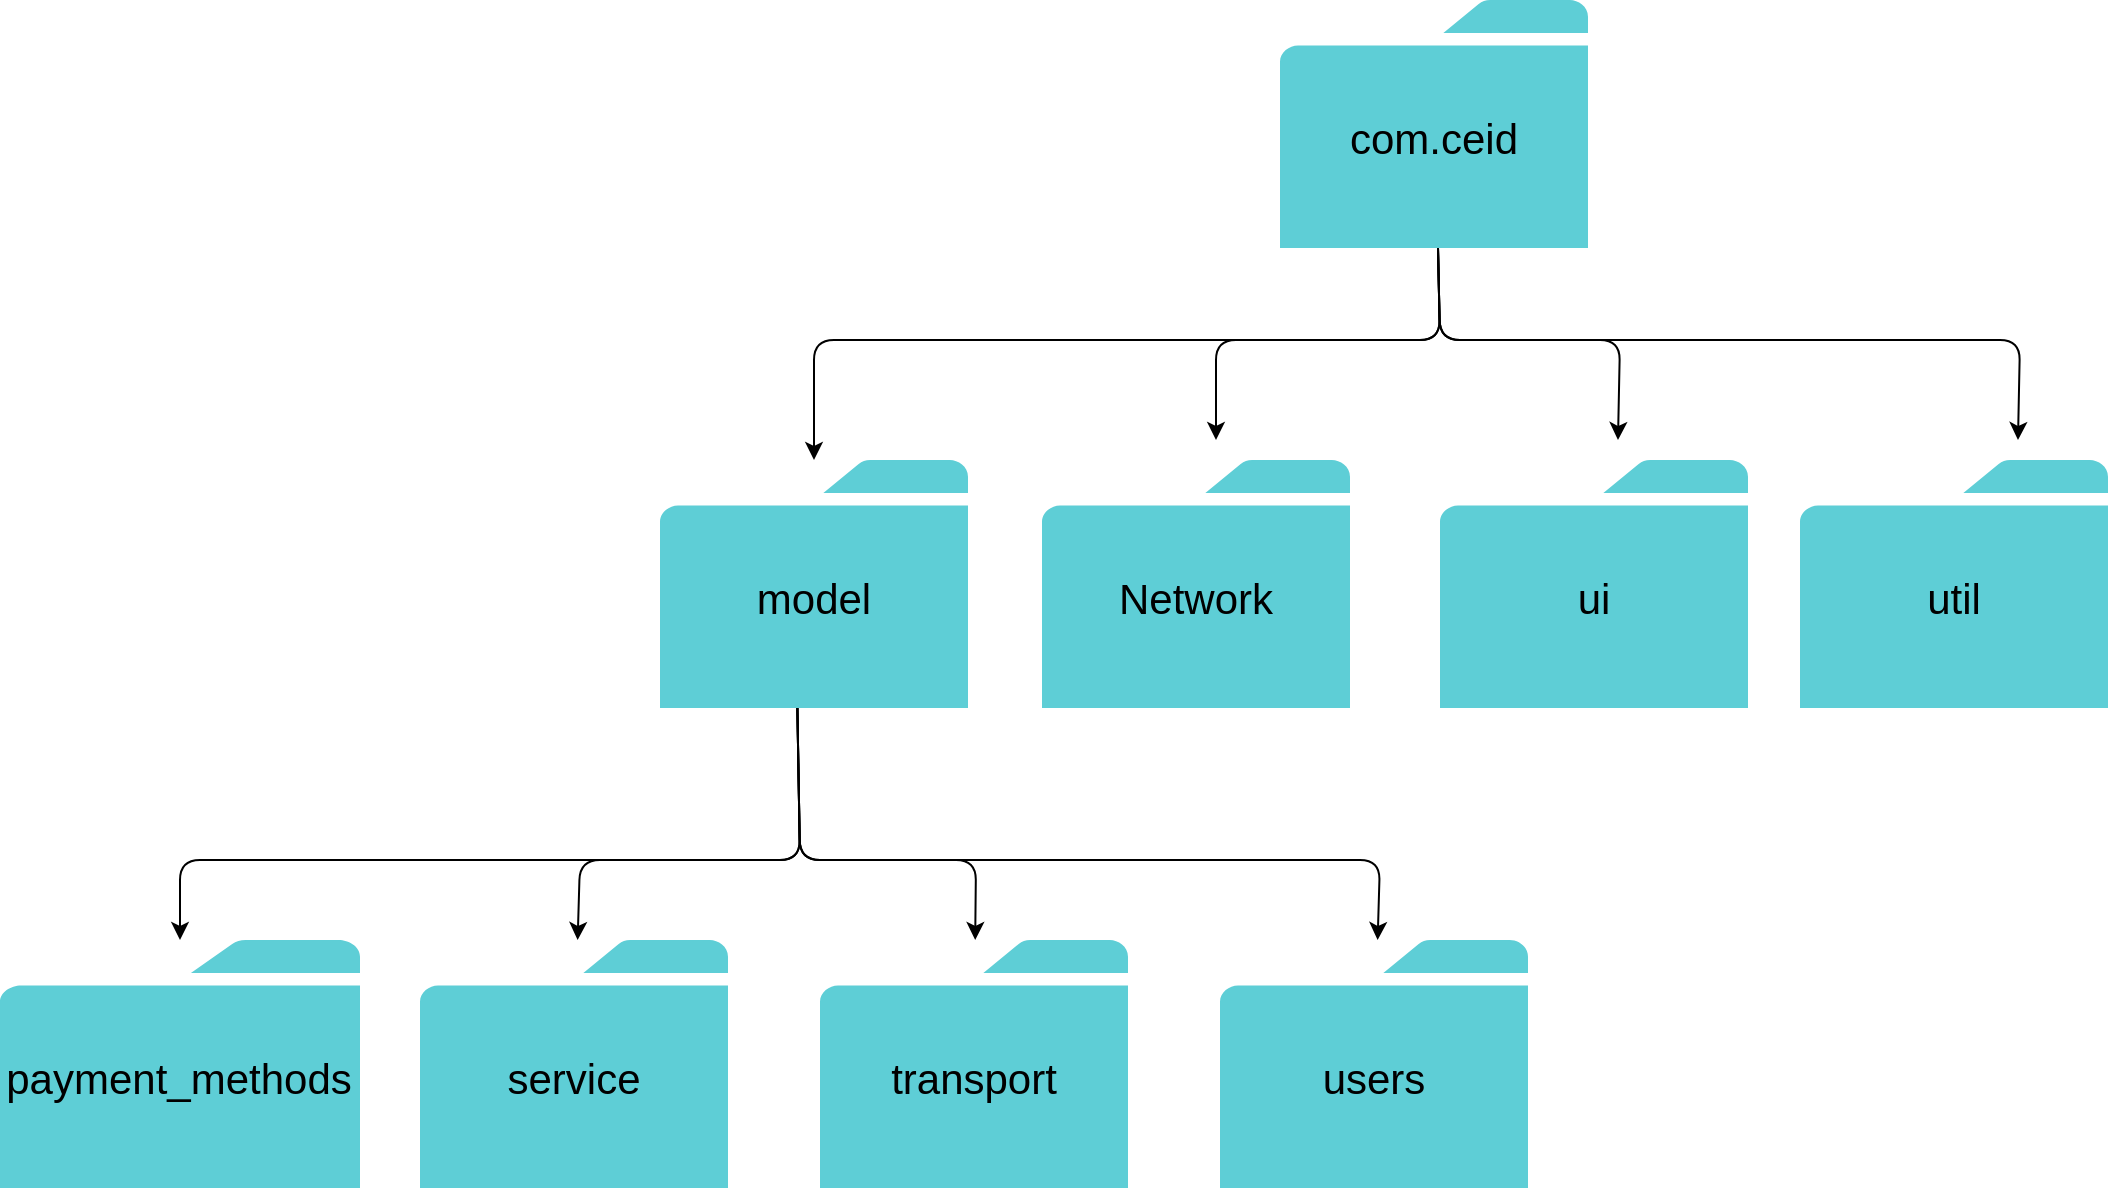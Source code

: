 <mxfile>
    <diagram id="KSrTSbuZyo7o0KmYpm7q" name="Page-1">
        <mxGraphModel dx="1541" dy="634" grid="1" gridSize="10" guides="1" tooltips="1" connect="1" arrows="1" fold="1" page="1" pageScale="1" pageWidth="850" pageHeight="1100" math="0" shadow="0">
            <root>
                <mxCell id="0"/>
                <mxCell id="1" parent="0"/>
                <mxCell id="38" style="edgeStyle=none;html=1;fontSize=21;" edge="1" parent="1" target="57">
                    <mxGeometry relative="1" as="geometry">
                        <mxPoint x="468.913" y="240" as="sourcePoint"/>
                        <mxPoint x="147.783" y="340" as="targetPoint"/>
                        <Array as="points">
                            <mxPoint x="470" y="290"/>
                            <mxPoint x="157" y="290"/>
                        </Array>
                    </mxGeometry>
                </mxCell>
                <mxCell id="39" style="edgeStyle=none;html=1;fontSize=21;" edge="1" parent="1">
                    <mxGeometry relative="1" as="geometry">
                        <mxPoint x="468.913" y="240" as="sourcePoint"/>
                        <mxPoint x="358" y="340" as="targetPoint"/>
                        <Array as="points">
                            <mxPoint x="470" y="290"/>
                            <mxPoint x="358" y="290"/>
                        </Array>
                    </mxGeometry>
                </mxCell>
                <mxCell id="40" style="edgeStyle=none;html=1;fontSize=21;" edge="1" parent="1">
                    <mxGeometry relative="1" as="geometry">
                        <mxPoint x="468.913" y="240" as="sourcePoint"/>
                        <mxPoint x="559" y="340" as="targetPoint"/>
                        <Array as="points">
                            <mxPoint x="470" y="290"/>
                            <mxPoint x="560" y="290"/>
                        </Array>
                    </mxGeometry>
                </mxCell>
                <mxCell id="41" style="edgeStyle=none;html=1;fontSize=21;" edge="1" parent="1">
                    <mxGeometry relative="1" as="geometry">
                        <mxPoint x="468.913" y="240" as="sourcePoint"/>
                        <mxPoint x="759" y="340" as="targetPoint"/>
                        <Array as="points">
                            <mxPoint x="470" y="290"/>
                            <mxPoint x="760" y="290"/>
                        </Array>
                    </mxGeometry>
                </mxCell>
                <mxCell id="42" style="edgeStyle=none;html=1;fontSize=21;" edge="1" parent="1" target="69">
                    <mxGeometry relative="1" as="geometry">
                        <mxPoint x="148.621" y="470" as="sourcePoint"/>
                        <mxPoint x="-165" y="590" as="targetPoint"/>
                        <Array as="points">
                            <mxPoint x="150" y="550"/>
                            <mxPoint x="-160" y="550"/>
                        </Array>
                    </mxGeometry>
                </mxCell>
                <mxCell id="43" style="edgeStyle=none;html=1;fontSize=21;" edge="1" parent="1" target="72">
                    <mxGeometry relative="1" as="geometry">
                        <mxPoint x="148.621" y="470" as="sourcePoint"/>
                        <mxPoint x="39.048" y="590" as="targetPoint"/>
                        <Array as="points">
                            <mxPoint x="150" y="550"/>
                            <mxPoint x="40" y="550"/>
                        </Array>
                    </mxGeometry>
                </mxCell>
                <mxCell id="44" style="edgeStyle=none;html=1;fontSize=21;" edge="1" parent="1" target="76">
                    <mxGeometry relative="1" as="geometry">
                        <mxPoint x="148.621" y="470" as="sourcePoint"/>
                        <mxPoint x="237.81" y="590" as="targetPoint"/>
                        <Array as="points">
                            <mxPoint x="150" y="550"/>
                            <mxPoint x="238" y="550"/>
                        </Array>
                    </mxGeometry>
                </mxCell>
                <mxCell id="45" style="edgeStyle=none;html=1;fontSize=21;" edge="1" parent="1" target="79">
                    <mxGeometry relative="1" as="geometry">
                        <mxPoint x="148.621" y="470" as="sourcePoint"/>
                        <mxPoint x="439.048" y="590" as="targetPoint"/>
                        <Array as="points">
                            <mxPoint x="150" y="550"/>
                            <mxPoint x="440" y="550"/>
                        </Array>
                    </mxGeometry>
                </mxCell>
                <mxCell id="50" value="" style="group" vertex="1" connectable="0" parent="1">
                    <mxGeometry x="390" y="120" width="154" height="124" as="geometry"/>
                </mxCell>
                <mxCell id="48" value="" style="sketch=0;pointerEvents=1;shadow=0;dashed=0;html=1;strokeColor=none;labelPosition=center;verticalLabelPosition=bottom;verticalAlign=top;outlineConnect=0;align=center;shape=mxgraph.office.concepts.folder;fillColor=#5ECED6;fillStyle=auto;fontSize=21;fontColor=#ffffff;" vertex="1" parent="50">
                    <mxGeometry width="154" height="124" as="geometry"/>
                </mxCell>
                <mxCell id="49" value="&lt;font style=&quot;font-size: 21px;&quot;&gt;com.ceid&lt;/font&gt;" style="text;html=1;strokeColor=none;fillColor=none;align=center;verticalAlign=middle;whiteSpace=wrap;rounded=0;" vertex="1" parent="50">
                    <mxGeometry x="2" y="54" width="150" height="30" as="geometry"/>
                </mxCell>
                <mxCell id="56" value="" style="group" vertex="1" connectable="0" parent="1">
                    <mxGeometry x="80" y="350" width="154" height="124" as="geometry"/>
                </mxCell>
                <mxCell id="57" value="" style="sketch=0;pointerEvents=1;shadow=0;dashed=0;html=1;strokeColor=none;labelPosition=center;verticalLabelPosition=bottom;verticalAlign=top;outlineConnect=0;align=center;shape=mxgraph.office.concepts.folder;fillColor=#5ECED6;fillStyle=auto;fontSize=21;" vertex="1" parent="56">
                    <mxGeometry width="154" height="124" as="geometry"/>
                </mxCell>
                <mxCell id="58" value="&lt;font style=&quot;font-size: 21px;&quot;&gt;model&lt;/font&gt;" style="text;html=1;strokeColor=none;fillColor=none;align=center;verticalAlign=middle;whiteSpace=wrap;rounded=0;" vertex="1" parent="56">
                    <mxGeometry x="2" y="54" width="150" height="30" as="geometry"/>
                </mxCell>
                <mxCell id="59" value="" style="group" vertex="1" connectable="0" parent="1">
                    <mxGeometry x="271" y="350" width="154" height="124" as="geometry"/>
                </mxCell>
                <mxCell id="60" value="" style="sketch=0;pointerEvents=1;shadow=0;dashed=0;html=1;strokeColor=none;labelPosition=center;verticalLabelPosition=bottom;verticalAlign=top;outlineConnect=0;align=center;shape=mxgraph.office.concepts.folder;fillColor=#5ECED6;fillStyle=auto;fontSize=21;" vertex="1" parent="59">
                    <mxGeometry width="154" height="124" as="geometry"/>
                </mxCell>
                <mxCell id="61" value="&lt;font style=&quot;font-size: 21px;&quot;&gt;Network&lt;/font&gt;" style="text;html=1;strokeColor=none;fillColor=none;align=center;verticalAlign=middle;whiteSpace=wrap;rounded=0;" vertex="1" parent="59">
                    <mxGeometry x="2" y="54" width="150" height="30" as="geometry"/>
                </mxCell>
                <mxCell id="62" value="" style="group" vertex="1" connectable="0" parent="1">
                    <mxGeometry x="470" y="350" width="154" height="124" as="geometry"/>
                </mxCell>
                <mxCell id="63" value="" style="sketch=0;pointerEvents=1;shadow=0;dashed=0;html=1;strokeColor=none;labelPosition=center;verticalLabelPosition=bottom;verticalAlign=top;outlineConnect=0;align=center;shape=mxgraph.office.concepts.folder;fillColor=#5ECED6;fillStyle=auto;fontSize=21;" vertex="1" parent="62">
                    <mxGeometry width="154" height="124" as="geometry"/>
                </mxCell>
                <mxCell id="64" value="&lt;font style=&quot;font-size: 21px;&quot;&gt;ui&lt;/font&gt;" style="text;html=1;strokeColor=none;fillColor=none;align=center;verticalAlign=middle;whiteSpace=wrap;rounded=0;" vertex="1" parent="62">
                    <mxGeometry x="2" y="54" width="150" height="30" as="geometry"/>
                </mxCell>
                <mxCell id="65" value="" style="group" vertex="1" connectable="0" parent="1">
                    <mxGeometry x="650" y="350" width="154" height="124" as="geometry"/>
                </mxCell>
                <mxCell id="66" value="" style="sketch=0;pointerEvents=1;shadow=0;dashed=0;html=1;strokeColor=none;labelPosition=center;verticalLabelPosition=bottom;verticalAlign=top;outlineConnect=0;align=center;shape=mxgraph.office.concepts.folder;fillColor=#5ECED6;fillStyle=auto;fontSize=21;" vertex="1" parent="65">
                    <mxGeometry width="154" height="124" as="geometry"/>
                </mxCell>
                <mxCell id="67" value="&lt;font style=&quot;font-size: 21px;&quot;&gt;util&lt;/font&gt;" style="text;html=1;strokeColor=none;fillColor=none;align=center;verticalAlign=middle;whiteSpace=wrap;rounded=0;" vertex="1" parent="65">
                    <mxGeometry x="2" y="54" width="150" height="30" as="geometry"/>
                </mxCell>
                <mxCell id="68" value="" style="group" vertex="1" connectable="0" parent="1">
                    <mxGeometry x="-250" y="590" width="180" height="124" as="geometry"/>
                </mxCell>
                <mxCell id="69" value="" style="sketch=0;pointerEvents=1;shadow=0;dashed=0;html=1;strokeColor=none;labelPosition=center;verticalLabelPosition=bottom;verticalAlign=top;outlineConnect=0;align=center;shape=mxgraph.office.concepts.folder;fillColor=#5ECED6;fillStyle=auto;fontSize=21;" vertex="1" parent="68">
                    <mxGeometry width="180" height="124" as="geometry"/>
                </mxCell>
                <mxCell id="70" value="&lt;font style=&quot;font-size: 21px;&quot;&gt;payment_methods&lt;/font&gt;" style="text;html=1;strokeColor=none;fillColor=none;align=center;verticalAlign=middle;whiteSpace=wrap;rounded=0;" vertex="1" parent="68">
                    <mxGeometry x="2.338" y="54" width="175.325" height="30" as="geometry"/>
                </mxCell>
                <mxCell id="71" value="" style="group" vertex="1" connectable="0" parent="1">
                    <mxGeometry x="-40" y="590" width="154" height="124" as="geometry"/>
                </mxCell>
                <mxCell id="72" value="" style="sketch=0;pointerEvents=1;shadow=0;dashed=0;html=1;strokeColor=none;labelPosition=center;verticalLabelPosition=bottom;verticalAlign=top;outlineConnect=0;align=center;shape=mxgraph.office.concepts.folder;fillColor=#5ECED6;fillStyle=auto;fontSize=21;" vertex="1" parent="71">
                    <mxGeometry width="154" height="124" as="geometry"/>
                </mxCell>
                <mxCell id="73" value="&lt;font style=&quot;font-size: 21px;&quot;&gt;service&lt;/font&gt;" style="text;html=1;strokeColor=none;fillColor=none;align=center;verticalAlign=middle;whiteSpace=wrap;rounded=0;" vertex="1" parent="71">
                    <mxGeometry x="2" y="54" width="150" height="30" as="geometry"/>
                </mxCell>
                <mxCell id="75" value="" style="group" vertex="1" connectable="0" parent="1">
                    <mxGeometry x="160" y="590" width="154" height="124" as="geometry"/>
                </mxCell>
                <mxCell id="76" value="" style="sketch=0;pointerEvents=1;shadow=0;dashed=0;html=1;strokeColor=none;labelPosition=center;verticalLabelPosition=bottom;verticalAlign=top;outlineConnect=0;align=center;shape=mxgraph.office.concepts.folder;fillColor=#5ECED6;fillStyle=auto;fontSize=21;" vertex="1" parent="75">
                    <mxGeometry width="154" height="124" as="geometry"/>
                </mxCell>
                <mxCell id="77" value="&lt;font style=&quot;font-size: 21px;&quot;&gt;transport&lt;/font&gt;" style="text;html=1;strokeColor=none;fillColor=none;align=center;verticalAlign=middle;whiteSpace=wrap;rounded=0;" vertex="1" parent="75">
                    <mxGeometry x="2" y="54" width="150" height="30" as="geometry"/>
                </mxCell>
                <mxCell id="78" value="" style="group" vertex="1" connectable="0" parent="1">
                    <mxGeometry x="360" y="590" width="154" height="124" as="geometry"/>
                </mxCell>
                <mxCell id="79" value="" style="sketch=0;pointerEvents=1;shadow=0;dashed=0;html=1;strokeColor=none;labelPosition=center;verticalLabelPosition=bottom;verticalAlign=top;outlineConnect=0;align=center;shape=mxgraph.office.concepts.folder;fillColor=#5ECED6;fillStyle=auto;fontSize=21;" vertex="1" parent="78">
                    <mxGeometry width="154" height="124" as="geometry"/>
                </mxCell>
                <mxCell id="80" value="&lt;font style=&quot;font-size: 21px;&quot;&gt;users&lt;/font&gt;" style="text;html=1;strokeColor=none;fillColor=none;align=center;verticalAlign=middle;whiteSpace=wrap;rounded=0;" vertex="1" parent="78">
                    <mxGeometry x="2" y="54" width="150" height="30" as="geometry"/>
                </mxCell>
            </root>
        </mxGraphModel>
    </diagram>
</mxfile>